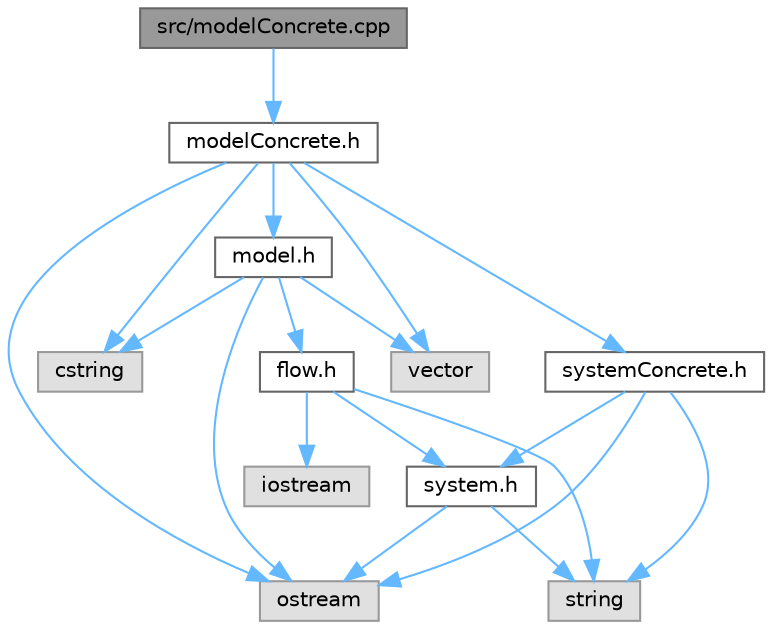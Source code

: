 digraph "src/modelConcrete.cpp"
{
 // LATEX_PDF_SIZE
  bgcolor="transparent";
  edge [fontname=Helvetica,fontsize=10,labelfontname=Helvetica,labelfontsize=10];
  node [fontname=Helvetica,fontsize=10,shape=box,height=0.2,width=0.4];
  Node1 [label="src/modelConcrete.cpp",height=0.2,width=0.4,color="gray40", fillcolor="grey60", style="filled", fontcolor="black",tooltip=" "];
  Node1 -> Node2 [color="steelblue1",style="solid"];
  Node2 [label="modelConcrete.h",height=0.2,width=0.4,color="grey40", fillcolor="white", style="filled",URL="$model_concrete_8h.html",tooltip="Contains the implementation per se of the simulation model."];
  Node2 -> Node3 [color="steelblue1",style="solid"];
  Node3 [label="cstring",height=0.2,width=0.4,color="grey60", fillcolor="#E0E0E0", style="filled",tooltip=" "];
  Node2 -> Node4 [color="steelblue1",style="solid"];
  Node4 [label="ostream",height=0.2,width=0.4,color="grey60", fillcolor="#E0E0E0", style="filled",tooltip=" "];
  Node2 -> Node5 [color="steelblue1",style="solid"];
  Node5 [label="vector",height=0.2,width=0.4,color="grey60", fillcolor="#E0E0E0", style="filled",tooltip=" "];
  Node2 -> Node6 [color="steelblue1",style="solid"];
  Node6 [label="model.h",height=0.2,width=0.4,color="grey40", fillcolor="white", style="filled",URL="$model_8h.html",tooltip="Contains the public methods of the model (simulation) class."];
  Node6 -> Node3 [color="steelblue1",style="solid"];
  Node6 -> Node4 [color="steelblue1",style="solid"];
  Node6 -> Node5 [color="steelblue1",style="solid"];
  Node6 -> Node7 [color="steelblue1",style="solid"];
  Node7 [label="flow.h",height=0.2,width=0.4,color="grey40", fillcolor="white", style="filled",URL="$flow_8h.html",tooltip="Contains the public methods of the flow class."];
  Node7 -> Node8 [color="steelblue1",style="solid"];
  Node8 [label="iostream",height=0.2,width=0.4,color="grey60", fillcolor="#E0E0E0", style="filled",tooltip=" "];
  Node7 -> Node9 [color="steelblue1",style="solid"];
  Node9 [label="string",height=0.2,width=0.4,color="grey60", fillcolor="#E0E0E0", style="filled",tooltip=" "];
  Node7 -> Node10 [color="steelblue1",style="solid"];
  Node10 [label="system.h",height=0.2,width=0.4,color="grey40", fillcolor="white", style="filled",URL="$system_8h.html",tooltip="Contains the public methods of the system class."];
  Node10 -> Node9 [color="steelblue1",style="solid"];
  Node10 -> Node4 [color="steelblue1",style="solid"];
  Node2 -> Node11 [color="steelblue1",style="solid"];
  Node11 [label="systemConcrete.h",height=0.2,width=0.4,color="grey40", fillcolor="white", style="filled",URL="$system_concrete_8h.html",tooltip="Describes the system class."];
  Node11 -> Node9 [color="steelblue1",style="solid"];
  Node11 -> Node4 [color="steelblue1",style="solid"];
  Node11 -> Node10 [color="steelblue1",style="solid"];
}
